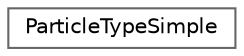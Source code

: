 digraph "Graphical Class Hierarchy"
{
 // LATEX_PDF_SIZE
  bgcolor="transparent";
  edge [fontname=Helvetica,fontsize=10,labelfontname=Helvetica,labelfontsize=10];
  node [fontname=Helvetica,fontsize=10,shape=box,height=0.2,width=0.4];
  rankdir="LR";
  Node0 [id="Node000000",label="ParticleTypeSimple",height=0.2,width=0.4,color="grey40", fillcolor="white", style="filled",URL="$struct_particle_type_simple.html",tooltip="Atomic data class for simulation particles of the same size and mass."];
}
